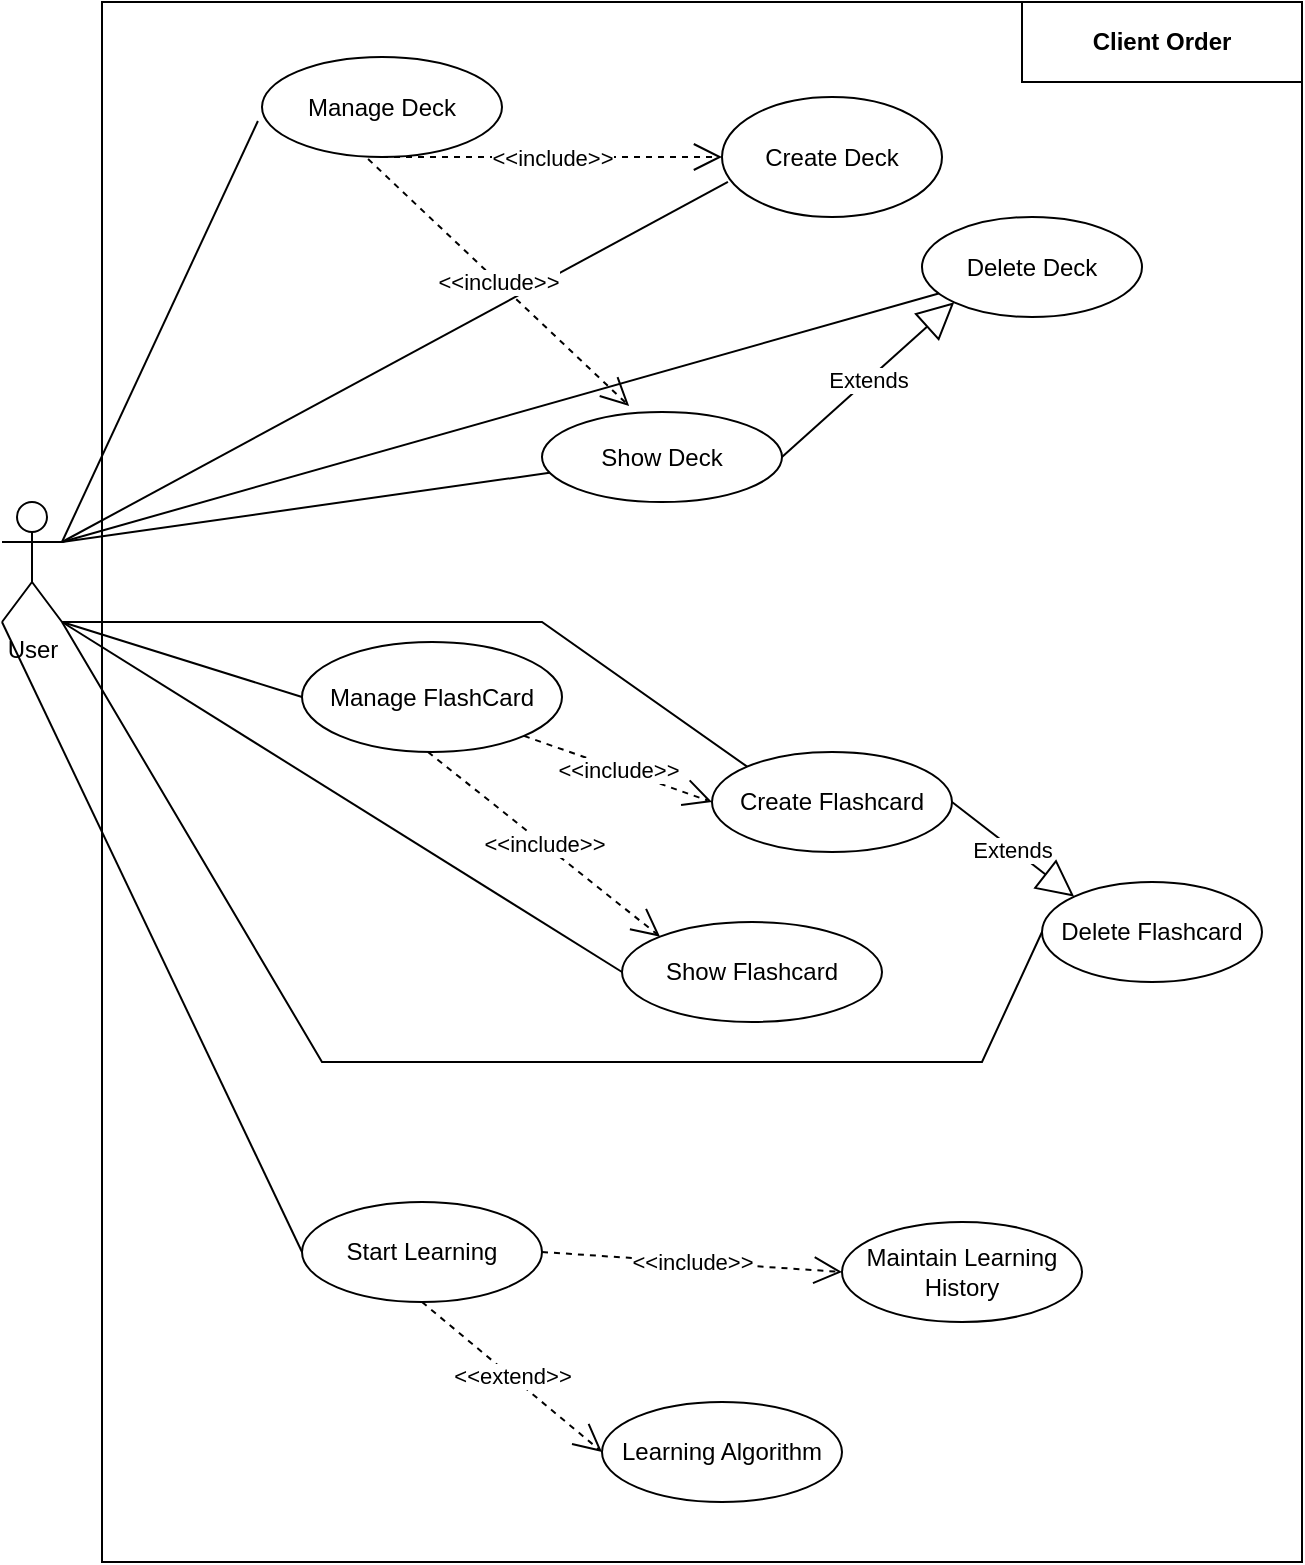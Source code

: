 <mxfile version="24.4.0" type="gitlab">
  <diagram name="Page-1" id="--Qp796eo2aChVbJfbzA">
    <mxGraphModel dx="1194" dy="592" grid="1" gridSize="10" guides="1" tooltips="1" connect="1" arrows="1" fold="1" page="1" pageScale="1" pageWidth="850" pageHeight="1100" math="0" shadow="0">
      <root>
        <mxCell id="0" />
        <mxCell id="1" parent="0" />
        <mxCell id="Hf96oiD9n7jhMqQf3HID-31" value="" style="group" vertex="1" connectable="0" parent="1">
          <mxGeometry x="110" y="10" width="650" height="780" as="geometry" />
        </mxCell>
        <mxCell id="Hf96oiD9n7jhMqQf3HID-30" value="" style="rounded=0;whiteSpace=wrap;html=1;" vertex="1" parent="Hf96oiD9n7jhMqQf3HID-31">
          <mxGeometry x="50" width="600" height="780" as="geometry" />
        </mxCell>
        <mxCell id="X3kguPq-7Lb3Yr7pQXm1-1" value="User" style="shape=umlActor;verticalLabelPosition=bottom;verticalAlign=top;html=1;outlineConnect=0;" parent="Hf96oiD9n7jhMqQf3HID-31" vertex="1">
          <mxGeometry y="250" width="30" height="60" as="geometry" />
        </mxCell>
        <mxCell id="X3kguPq-7Lb3Yr7pQXm1-2" value="Manage Deck" style="ellipse;whiteSpace=wrap;html=1;" parent="Hf96oiD9n7jhMqQf3HID-31" vertex="1">
          <mxGeometry x="130" y="27.5" width="120" height="50" as="geometry" />
        </mxCell>
        <mxCell id="X3kguPq-7Lb3Yr7pQXm1-3" value="Create Deck" style="ellipse;whiteSpace=wrap;html=1;" parent="Hf96oiD9n7jhMqQf3HID-31" vertex="1">
          <mxGeometry x="360" y="47.5" width="110" height="60" as="geometry" />
        </mxCell>
        <mxCell id="X3kguPq-7Lb3Yr7pQXm1-4" value="Manage FlashCard" style="ellipse;whiteSpace=wrap;html=1;" parent="Hf96oiD9n7jhMqQf3HID-31" vertex="1">
          <mxGeometry x="150" y="320" width="130" height="55" as="geometry" />
        </mxCell>
        <mxCell id="X3kguPq-7Lb3Yr7pQXm1-5" value="Start Learning" style="ellipse;whiteSpace=wrap;html=1;" parent="Hf96oiD9n7jhMqQf3HID-31" vertex="1">
          <mxGeometry x="150" y="600" width="120" height="50" as="geometry" />
        </mxCell>
        <mxCell id="X3kguPq-7Lb3Yr7pQXm1-6" value="Show Deck" style="ellipse;whiteSpace=wrap;html=1;" parent="Hf96oiD9n7jhMqQf3HID-31" vertex="1">
          <mxGeometry x="270" y="205" width="120" height="45" as="geometry" />
        </mxCell>
        <mxCell id="X3kguPq-7Lb3Yr7pQXm1-7" value="Delete Deck" style="ellipse;whiteSpace=wrap;html=1;" parent="Hf96oiD9n7jhMqQf3HID-31" vertex="1">
          <mxGeometry x="460" y="107.5" width="110" height="50" as="geometry" />
        </mxCell>
        <mxCell id="X3kguPq-7Lb3Yr7pQXm1-16" value="&lt;b&gt;Client Order&lt;/b&gt;" style="rounded=0;whiteSpace=wrap;html=1;" parent="Hf96oiD9n7jhMqQf3HID-31" vertex="1">
          <mxGeometry x="510" width="140" height="40" as="geometry" />
        </mxCell>
        <mxCell id="X3kguPq-7Lb3Yr7pQXm1-17" value="Create Flashcard" style="ellipse;whiteSpace=wrap;html=1;" parent="Hf96oiD9n7jhMqQf3HID-31" vertex="1">
          <mxGeometry x="355" y="375" width="120" height="50" as="geometry" />
        </mxCell>
        <mxCell id="Hf96oiD9n7jhMqQf3HID-1" value="Show Flashcard" style="ellipse;whiteSpace=wrap;html=1;" vertex="1" parent="Hf96oiD9n7jhMqQf3HID-31">
          <mxGeometry x="310" y="460" width="130" height="50" as="geometry" />
        </mxCell>
        <mxCell id="Hf96oiD9n7jhMqQf3HID-2" value="&amp;lt;&amp;lt;include&amp;gt;&amp;gt;" style="endArrow=open;endSize=12;dashed=1;html=1;rounded=0;exitX=0.5;exitY=1;exitDx=0;exitDy=0;entryX=0;entryY=0.5;entryDx=0;entryDy=0;" edge="1" parent="Hf96oiD9n7jhMqQf3HID-31" source="X3kguPq-7Lb3Yr7pQXm1-2" target="X3kguPq-7Lb3Yr7pQXm1-3">
          <mxGeometry width="160" relative="1" as="geometry">
            <mxPoint x="290" y="277.5" as="sourcePoint" />
            <mxPoint x="450" y="277.5" as="targetPoint" />
          </mxGeometry>
        </mxCell>
        <mxCell id="Hf96oiD9n7jhMqQf3HID-9" value="Extends" style="endArrow=block;endSize=16;endFill=0;html=1;rounded=0;exitX=1;exitY=0.5;exitDx=0;exitDy=0;entryX=0;entryY=1;entryDx=0;entryDy=0;" edge="1" parent="Hf96oiD9n7jhMqQf3HID-31" source="X3kguPq-7Lb3Yr7pQXm1-6" target="X3kguPq-7Lb3Yr7pQXm1-7">
          <mxGeometry width="160" relative="1" as="geometry">
            <mxPoint x="290" y="277.5" as="sourcePoint" />
            <mxPoint x="450" y="277.5" as="targetPoint" />
          </mxGeometry>
        </mxCell>
        <mxCell id="Hf96oiD9n7jhMqQf3HID-11" value="" style="endArrow=none;html=1;rounded=0;entryX=-0.017;entryY=0.64;entryDx=0;entryDy=0;entryPerimeter=0;" edge="1" parent="Hf96oiD9n7jhMqQf3HID-31" target="X3kguPq-7Lb3Yr7pQXm1-2">
          <mxGeometry relative="1" as="geometry">
            <mxPoint x="30" y="270" as="sourcePoint" />
            <mxPoint x="190" y="270" as="targetPoint" />
          </mxGeometry>
        </mxCell>
        <mxCell id="Hf96oiD9n7jhMqQf3HID-12" value="" style="endArrow=none;html=1;rounded=0;entryX=0.027;entryY=0.708;entryDx=0;entryDy=0;entryPerimeter=0;" edge="1" parent="Hf96oiD9n7jhMqQf3HID-31" target="X3kguPq-7Lb3Yr7pQXm1-3">
          <mxGeometry relative="1" as="geometry">
            <mxPoint x="30" y="270" as="sourcePoint" />
            <mxPoint x="240" y="190" as="targetPoint" />
          </mxGeometry>
        </mxCell>
        <mxCell id="Hf96oiD9n7jhMqQf3HID-13" value="" style="endArrow=none;html=1;rounded=0;" edge="1" parent="Hf96oiD9n7jhMqQf3HID-31" target="X3kguPq-7Lb3Yr7pQXm1-7">
          <mxGeometry relative="1" as="geometry">
            <mxPoint x="30" y="270" as="sourcePoint" />
            <mxPoint x="440" y="210" as="targetPoint" />
          </mxGeometry>
        </mxCell>
        <mxCell id="Hf96oiD9n7jhMqQf3HID-14" value="" style="endArrow=none;html=1;rounded=0;exitX=1;exitY=0.333;exitDx=0;exitDy=0;exitPerimeter=0;" edge="1" parent="Hf96oiD9n7jhMqQf3HID-31" source="X3kguPq-7Lb3Yr7pQXm1-1" target="X3kguPq-7Lb3Yr7pQXm1-6">
          <mxGeometry relative="1" as="geometry">
            <mxPoint x="40" y="280" as="sourcePoint" />
            <mxPoint x="450" y="220" as="targetPoint" />
          </mxGeometry>
        </mxCell>
        <mxCell id="Hf96oiD9n7jhMqQf3HID-15" value="&amp;lt;&amp;lt;include&amp;gt;&amp;gt;" style="endArrow=open;endSize=12;dashed=1;html=1;rounded=0;exitX=0.442;exitY=1.02;exitDx=0;exitDy=0;entryX=0.363;entryY=-0.067;entryDx=0;entryDy=0;exitPerimeter=0;entryPerimeter=0;" edge="1" parent="Hf96oiD9n7jhMqQf3HID-31" source="X3kguPq-7Lb3Yr7pQXm1-2" target="X3kguPq-7Lb3Yr7pQXm1-6">
          <mxGeometry width="160" relative="1" as="geometry">
            <mxPoint x="200" y="87.5" as="sourcePoint" />
            <mxPoint x="240" y="137.5" as="targetPoint" />
          </mxGeometry>
        </mxCell>
        <mxCell id="Hf96oiD9n7jhMqQf3HID-16" value="" style="endArrow=none;html=1;rounded=0;exitX=1;exitY=1;exitDx=0;exitDy=0;exitPerimeter=0;entryX=0;entryY=0.5;entryDx=0;entryDy=0;" edge="1" parent="Hf96oiD9n7jhMqQf3HID-31" source="X3kguPq-7Lb3Yr7pQXm1-1" target="X3kguPq-7Lb3Yr7pQXm1-4">
          <mxGeometry relative="1" as="geometry">
            <mxPoint x="40" y="280" as="sourcePoint" />
            <mxPoint x="290" y="288" as="targetPoint" />
          </mxGeometry>
        </mxCell>
        <mxCell id="Hf96oiD9n7jhMqQf3HID-17" value="" style="endArrow=none;html=1;rounded=0;exitX=1;exitY=1;exitDx=0;exitDy=0;exitPerimeter=0;entryX=0;entryY=0;entryDx=0;entryDy=0;" edge="1" parent="Hf96oiD9n7jhMqQf3HID-31" source="X3kguPq-7Lb3Yr7pQXm1-1" target="X3kguPq-7Lb3Yr7pQXm1-17">
          <mxGeometry relative="1" as="geometry">
            <mxPoint x="40" y="320" as="sourcePoint" />
            <mxPoint x="150" y="358" as="targetPoint" />
            <Array as="points">
              <mxPoint x="270" y="310" />
            </Array>
          </mxGeometry>
        </mxCell>
        <mxCell id="Hf96oiD9n7jhMqQf3HID-18" value="" style="endArrow=none;html=1;rounded=0;exitX=1;exitY=1;exitDx=0;exitDy=0;exitPerimeter=0;entryX=0;entryY=0.5;entryDx=0;entryDy=0;" edge="1" parent="Hf96oiD9n7jhMqQf3HID-31" source="X3kguPq-7Lb3Yr7pQXm1-1" target="Hf96oiD9n7jhMqQf3HID-1">
          <mxGeometry relative="1" as="geometry">
            <mxPoint x="40" y="320" as="sourcePoint" />
            <mxPoint x="338" y="387" as="targetPoint" />
            <Array as="points" />
          </mxGeometry>
        </mxCell>
        <mxCell id="Hf96oiD9n7jhMqQf3HID-19" value="&amp;lt;&amp;lt;include&amp;gt;&amp;gt;" style="endArrow=open;endSize=12;dashed=1;html=1;rounded=0;exitX=0.442;exitY=1.02;exitDx=0;exitDy=0;entryX=0;entryY=0;entryDx=0;entryDy=0;exitPerimeter=0;" edge="1" parent="Hf96oiD9n7jhMqQf3HID-31" target="Hf96oiD9n7jhMqQf3HID-1">
          <mxGeometry width="160" relative="1" as="geometry">
            <mxPoint x="213" y="375" as="sourcePoint" />
            <mxPoint x="344" y="498" as="targetPoint" />
          </mxGeometry>
        </mxCell>
        <mxCell id="Hf96oiD9n7jhMqQf3HID-20" value="&amp;lt;&amp;lt;include&amp;gt;&amp;gt;" style="endArrow=open;endSize=12;dashed=1;html=1;rounded=0;exitX=1;exitY=1;exitDx=0;exitDy=0;entryX=0;entryY=0.5;entryDx=0;entryDy=0;" edge="1" parent="Hf96oiD9n7jhMqQf3HID-31" source="X3kguPq-7Lb3Yr7pQXm1-4" target="X3kguPq-7Lb3Yr7pQXm1-17">
          <mxGeometry width="160" relative="1" as="geometry">
            <mxPoint x="223" y="385" as="sourcePoint" />
            <mxPoint x="339" y="477" as="targetPoint" />
          </mxGeometry>
        </mxCell>
        <mxCell id="Hf96oiD9n7jhMqQf3HID-21" value="Delete Flashcard" style="ellipse;whiteSpace=wrap;html=1;" vertex="1" parent="Hf96oiD9n7jhMqQf3HID-31">
          <mxGeometry x="520" y="440" width="110" height="50" as="geometry" />
        </mxCell>
        <mxCell id="Hf96oiD9n7jhMqQf3HID-22" value="Extends" style="endArrow=block;endSize=16;endFill=0;html=1;rounded=0;exitX=1;exitY=0.5;exitDx=0;exitDy=0;entryX=0;entryY=0;entryDx=0;entryDy=0;" edge="1" parent="Hf96oiD9n7jhMqQf3HID-31" source="X3kguPq-7Lb3Yr7pQXm1-17" target="Hf96oiD9n7jhMqQf3HID-21">
          <mxGeometry width="160" relative="1" as="geometry">
            <mxPoint x="420" y="290" as="sourcePoint" />
            <mxPoint x="506" y="213" as="targetPoint" />
          </mxGeometry>
        </mxCell>
        <mxCell id="Hf96oiD9n7jhMqQf3HID-23" value="" style="endArrow=none;html=1;rounded=0;exitX=1;exitY=1;exitDx=0;exitDy=0;exitPerimeter=0;entryX=0;entryY=0.5;entryDx=0;entryDy=0;" edge="1" parent="Hf96oiD9n7jhMqQf3HID-31" source="X3kguPq-7Lb3Yr7pQXm1-1" target="Hf96oiD9n7jhMqQf3HID-21">
          <mxGeometry relative="1" as="geometry">
            <mxPoint x="40" y="320" as="sourcePoint" />
            <mxPoint x="310" y="495" as="targetPoint" />
            <Array as="points">
              <mxPoint x="160" y="530" />
              <mxPoint x="490" y="530" />
            </Array>
          </mxGeometry>
        </mxCell>
        <mxCell id="Hf96oiD9n7jhMqQf3HID-24" value="" style="endArrow=none;html=1;rounded=0;exitX=0;exitY=1;exitDx=0;exitDy=0;exitPerimeter=0;entryX=0;entryY=0.5;entryDx=0;entryDy=0;" edge="1" parent="Hf96oiD9n7jhMqQf3HID-31" source="X3kguPq-7Lb3Yr7pQXm1-1" target="X3kguPq-7Lb3Yr7pQXm1-5">
          <mxGeometry relative="1" as="geometry">
            <mxPoint y="310" as="sourcePoint" />
            <mxPoint x="280" y="485" as="targetPoint" />
            <Array as="points" />
          </mxGeometry>
        </mxCell>
        <mxCell id="Hf96oiD9n7jhMqQf3HID-26" value="Maintain Learning History" style="ellipse;whiteSpace=wrap;html=1;" vertex="1" parent="Hf96oiD9n7jhMqQf3HID-31">
          <mxGeometry x="420" y="610" width="120" height="50" as="geometry" />
        </mxCell>
        <mxCell id="Hf96oiD9n7jhMqQf3HID-27" value="&amp;lt;&amp;lt;include&amp;gt;&amp;gt;" style="endArrow=open;endSize=12;dashed=1;html=1;rounded=0;exitX=1;exitY=0.5;exitDx=0;exitDy=0;entryX=0;entryY=0.5;entryDx=0;entryDy=0;" edge="1" parent="Hf96oiD9n7jhMqQf3HID-31" source="X3kguPq-7Lb3Yr7pQXm1-5" target="Hf96oiD9n7jhMqQf3HID-26">
          <mxGeometry width="160" relative="1" as="geometry">
            <mxPoint x="272" y="620" as="sourcePoint" />
            <mxPoint x="388" y="712" as="targetPoint" />
          </mxGeometry>
        </mxCell>
        <mxCell id="Hf96oiD9n7jhMqQf3HID-28" value="Learning Algorithm" style="ellipse;whiteSpace=wrap;html=1;" vertex="1" parent="Hf96oiD9n7jhMqQf3HID-31">
          <mxGeometry x="300" y="700" width="120" height="50" as="geometry" />
        </mxCell>
        <mxCell id="Hf96oiD9n7jhMqQf3HID-29" value="&amp;lt;&amp;lt;extend&amp;gt;&amp;gt;" style="endArrow=open;endSize=12;dashed=1;html=1;rounded=0;exitX=0.5;exitY=1;exitDx=0;exitDy=0;entryX=0;entryY=0.5;entryDx=0;entryDy=0;" edge="1" parent="Hf96oiD9n7jhMqQf3HID-31" source="X3kguPq-7Lb3Yr7pQXm1-5" target="Hf96oiD9n7jhMqQf3HID-28">
          <mxGeometry width="160" relative="1" as="geometry">
            <mxPoint x="250" y="680" as="sourcePoint" />
            <mxPoint x="400" y="690" as="targetPoint" />
          </mxGeometry>
        </mxCell>
      </root>
    </mxGraphModel>
  </diagram>
</mxfile>
